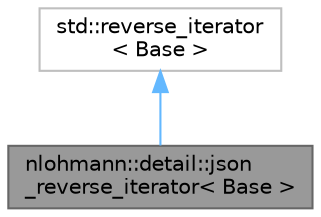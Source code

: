 digraph "nlohmann::detail::json_reverse_iterator&lt; Base &gt;"
{
 // LATEX_PDF_SIZE
  bgcolor="transparent";
  edge [fontname=Helvetica,fontsize=10,labelfontname=Helvetica,labelfontsize=10];
  node [fontname=Helvetica,fontsize=10,shape=box,height=0.2,width=0.4];
  Node1 [id="Node000001",label="nlohmann::detail::json\l_reverse_iterator\< Base \>",height=0.2,width=0.4,color="gray40", fillcolor="grey60", style="filled", fontcolor="black",tooltip="a template for a reverse iterator class"];
  Node2 -> Node1 [id="edge1_Node000001_Node000002",dir="back",color="steelblue1",style="solid",tooltip=" "];
  Node2 [id="Node000002",label="std::reverse_iterator\l\< Base \>",height=0.2,width=0.4,color="grey75", fillcolor="white", style="filled",tooltip=" "];
}
